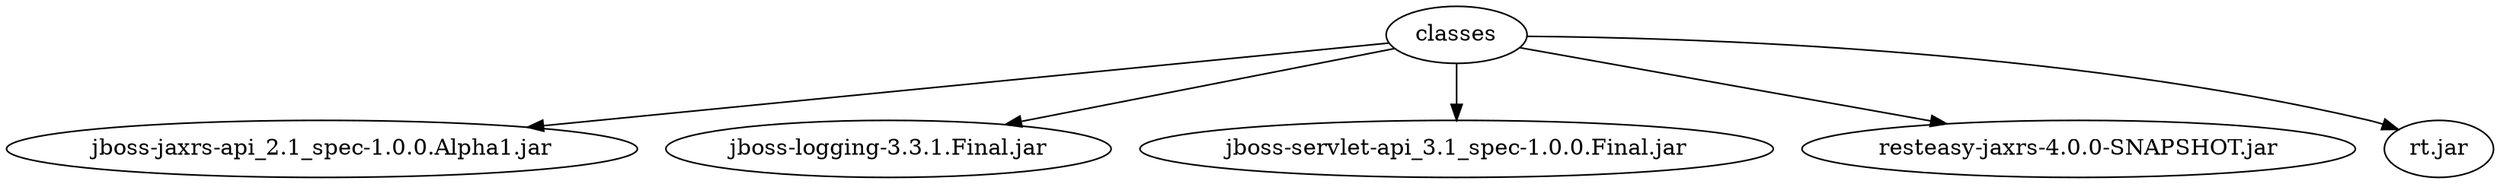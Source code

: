 digraph "summary" {
  "classes"                                          -> "jboss-jaxrs-api_2.1_spec-1.0.0.Alpha1.jar";
  "classes"                                          -> "jboss-logging-3.3.1.Final.jar";
  "classes"                                          -> "jboss-servlet-api_3.1_spec-1.0.0.Final.jar";
  "classes"                                          -> "resteasy-jaxrs-4.0.0-SNAPSHOT.jar";
  "classes"                                          -> "rt.jar";
}

